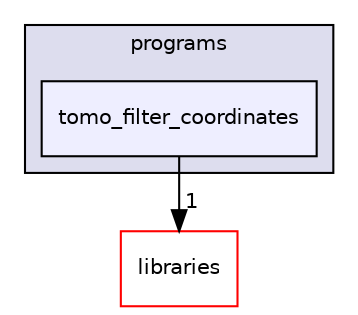 digraph "xmipp/applications/programs/tomo_filter_coordinates" {
  compound=true
  node [ fontsize="10", fontname="Helvetica"];
  edge [ labelfontsize="10", labelfontname="Helvetica"];
  subgraph clusterdir_592b16dc4070b933e5655da2b0d20bbb {
    graph [ bgcolor="#ddddee", pencolor="black", label="programs" fontname="Helvetica", fontsize="10", URL="dir_592b16dc4070b933e5655da2b0d20bbb.html"]
  dir_a80b3a61de09328b2f38bca79c7fcf38 [shape=box, label="tomo_filter_coordinates", style="filled", fillcolor="#eeeeff", pencolor="black", URL="dir_a80b3a61de09328b2f38bca79c7fcf38.html"];
  }
  dir_29dba3f3840f20df3b04d1972e99046b [shape=box label="libraries" fillcolor="white" style="filled" color="red" URL="dir_29dba3f3840f20df3b04d1972e99046b.html"];
  dir_a80b3a61de09328b2f38bca79c7fcf38->dir_29dba3f3840f20df3b04d1972e99046b [headlabel="1", labeldistance=1.5 headhref="dir_000232_000027.html"];
}
